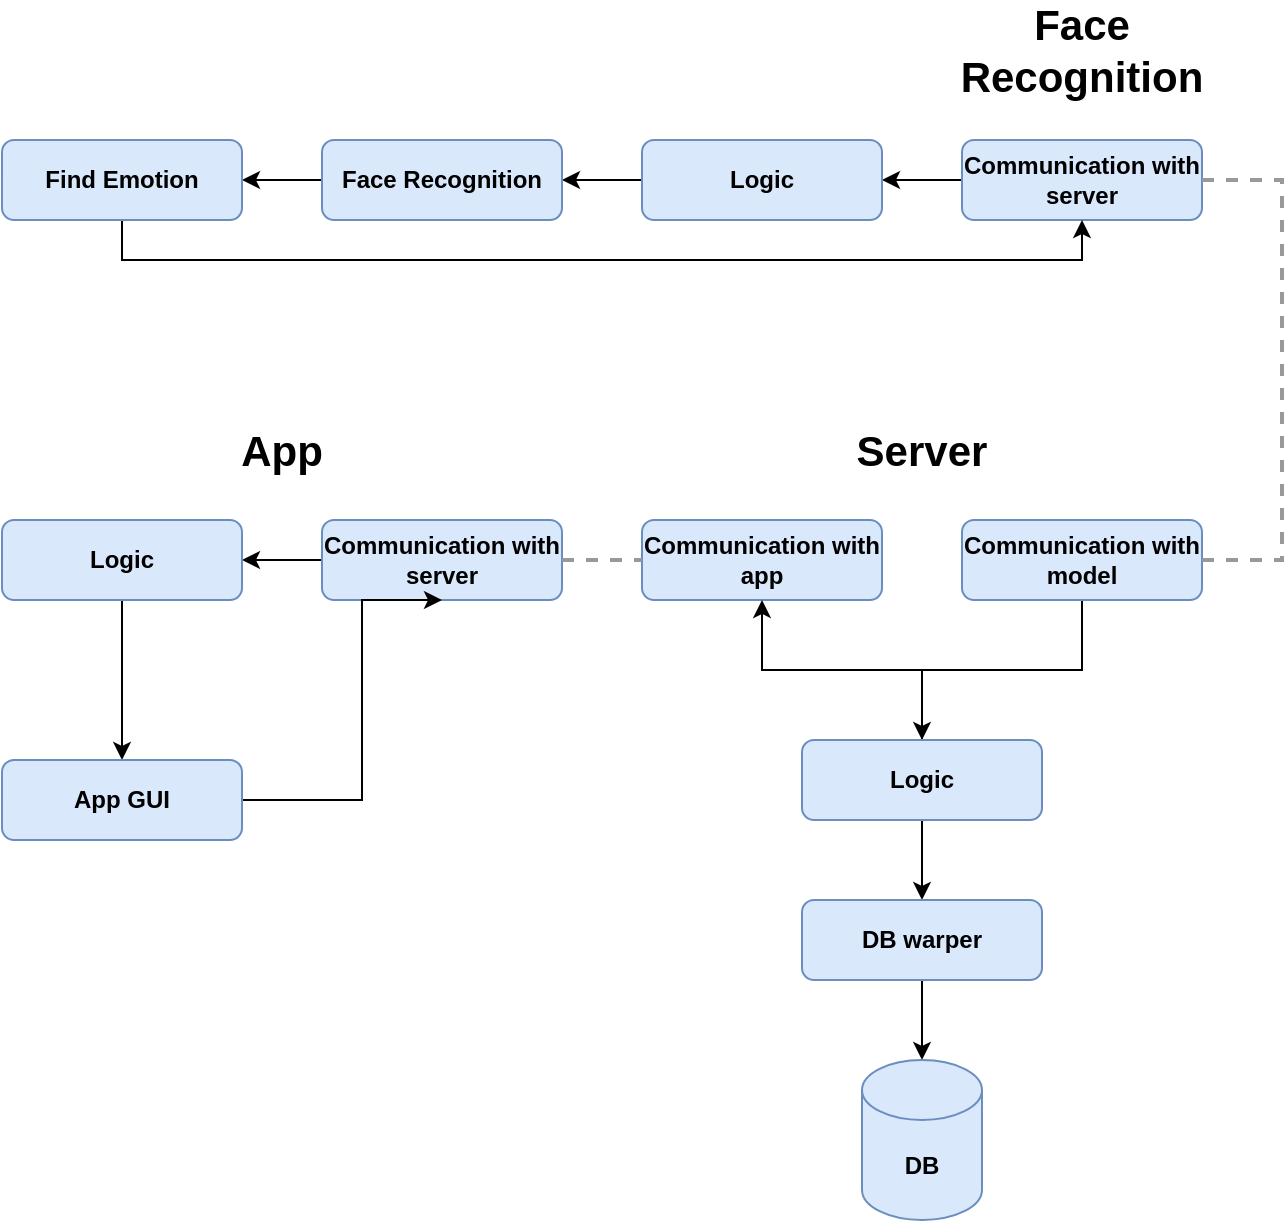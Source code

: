 <mxfile version="18.1.2" type="google" pages="5"><diagram id="C5RBs43oDa-KdzZeNtuy" name="Page-1"><mxGraphModel grid="1" page="1" gridSize="10" guides="1" tooltips="1" connect="1" arrows="1" fold="1" pageScale="1" pageWidth="827" pageHeight="1169" math="0" shadow="0"><root><mxCell id="WIyWlLk6GJQsqaUBKTNV-0"/><mxCell id="WIyWlLk6GJQsqaUBKTNV-1" parent="WIyWlLk6GJQsqaUBKTNV-0"/><mxCell id="WIyWlLk6GJQsqaUBKTNV-3" value="&lt;b&gt;Communication with app&lt;/b&gt;" style="rounded=1;whiteSpace=wrap;html=1;fontSize=12;glass=0;strokeWidth=1;shadow=0;fillColor=#dae8fc;strokeColor=#6c8ebf;" vertex="1" parent="WIyWlLk6GJQsqaUBKTNV-1"><mxGeometry x="400" y="320" width="120" height="40" as="geometry"/></mxCell><mxCell id="Wr6bKDf9W53DCqEdf55w-3" style="edgeStyle=orthogonalEdgeStyle;rounded=0;orthogonalLoop=1;jettySize=auto;html=1;exitX=0.5;exitY=1;exitDx=0;exitDy=0;entryX=0.5;entryY=0;entryDx=0;entryDy=0;" edge="1" parent="WIyWlLk6GJQsqaUBKTNV-1" source="Wr6bKDf9W53DCqEdf55w-0" target="Wr6bKDf9W53DCqEdf55w-1"><mxGeometry relative="1" as="geometry"><mxPoint x="600" y="420" as="targetPoint"/></mxGeometry></mxCell><mxCell id="Wr6bKDf9W53DCqEdf55w-0" value="&lt;b&gt;Communication with model&lt;/b&gt;" style="rounded=1;whiteSpace=wrap;html=1;fontSize=12;glass=0;strokeWidth=1;shadow=0;fillColor=#dae8fc;strokeColor=#6c8ebf;" vertex="1" parent="WIyWlLk6GJQsqaUBKTNV-1"><mxGeometry x="560" y="320" width="120" height="40" as="geometry"/></mxCell><mxCell id="Wr6bKDf9W53DCqEdf55w-4" style="edgeStyle=orthogonalEdgeStyle;rounded=0;orthogonalLoop=1;jettySize=auto;html=1;exitX=0.5;exitY=0;exitDx=0;exitDy=0;entryX=0.5;entryY=1;entryDx=0;entryDy=0;" edge="1" parent="WIyWlLk6GJQsqaUBKTNV-1" source="Wr6bKDf9W53DCqEdf55w-1" target="WIyWlLk6GJQsqaUBKTNV-3"><mxGeometry relative="1" as="geometry"/></mxCell><mxCell id="Wr6bKDf9W53DCqEdf55w-6" style="edgeStyle=orthogonalEdgeStyle;rounded=0;orthogonalLoop=1;jettySize=auto;html=1;exitX=0.5;exitY=1;exitDx=0;exitDy=0;entryX=0.5;entryY=0;entryDx=0;entryDy=0;" edge="1" parent="WIyWlLk6GJQsqaUBKTNV-1" source="Wr6bKDf9W53DCqEdf55w-1" target="Wr6bKDf9W53DCqEdf55w-5"><mxGeometry relative="1" as="geometry"/></mxCell><mxCell id="Wr6bKDf9W53DCqEdf55w-1" value="&lt;b&gt;Logic&lt;/b&gt;" style="rounded=1;whiteSpace=wrap;html=1;fontSize=12;glass=0;strokeWidth=1;shadow=0;fillColor=#dae8fc;strokeColor=#6c8ebf;" vertex="1" parent="WIyWlLk6GJQsqaUBKTNV-1"><mxGeometry x="480" y="430" width="120" height="40" as="geometry"/></mxCell><mxCell id="Wr6bKDf9W53DCqEdf55w-8" style="edgeStyle=orthogonalEdgeStyle;rounded=0;orthogonalLoop=1;jettySize=auto;html=1;exitX=0.5;exitY=1;exitDx=0;exitDy=0;entryX=0.5;entryY=0;entryDx=0;entryDy=0;entryPerimeter=0;" edge="1" parent="WIyWlLk6GJQsqaUBKTNV-1" source="Wr6bKDf9W53DCqEdf55w-5" target="Wr6bKDf9W53DCqEdf55w-7"><mxGeometry relative="1" as="geometry"/></mxCell><mxCell id="Wr6bKDf9W53DCqEdf55w-5" value="&lt;b&gt;DB warper&lt;/b&gt;" style="rounded=1;whiteSpace=wrap;html=1;fontSize=12;glass=0;strokeWidth=1;shadow=0;fillColor=#dae8fc;strokeColor=#6c8ebf;" vertex="1" parent="WIyWlLk6GJQsqaUBKTNV-1"><mxGeometry x="480" y="510" width="120" height="40" as="geometry"/></mxCell><mxCell id="Wr6bKDf9W53DCqEdf55w-7" value="&lt;b&gt;DB&lt;/b&gt;" style="shape=cylinder3;whiteSpace=wrap;html=1;boundedLbl=1;backgroundOutline=1;size=15;fillColor=#dae8fc;strokeColor=#6c8ebf;" vertex="1" parent="WIyWlLk6GJQsqaUBKTNV-1"><mxGeometry x="510" y="590" width="60" height="80" as="geometry"/></mxCell><mxCell id="Wr6bKDf9W53DCqEdf55w-25" style="edgeStyle=orthogonalEdgeStyle;rounded=0;orthogonalLoop=1;jettySize=auto;html=1;exitX=0;exitY=0.5;exitDx=0;exitDy=0;entryX=1;entryY=0.5;entryDx=0;entryDy=0;startArrow=none;startFill=0;strokeColor=#000000;" edge="1" parent="WIyWlLk6GJQsqaUBKTNV-1" source="Wr6bKDf9W53DCqEdf55w-11" target="Wr6bKDf9W53DCqEdf55w-14"><mxGeometry relative="1" as="geometry"/></mxCell><mxCell id="Wr6bKDf9W53DCqEdf55w-11" value="&lt;b&gt;Communication with server&lt;/b&gt;" style="rounded=1;whiteSpace=wrap;html=1;fontSize=12;glass=0;strokeWidth=1;shadow=0;fillColor=#dae8fc;strokeColor=#6c8ebf;" vertex="1" parent="WIyWlLk6GJQsqaUBKTNV-1"><mxGeometry x="240" y="320" width="120" height="40" as="geometry"/></mxCell><mxCell id="Wr6bKDf9W53DCqEdf55w-13" value="" style="endArrow=none;dashed=1;html=1;strokeWidth=2;rounded=0;exitX=1;exitY=0.5;exitDx=0;exitDy=0;entryX=0;entryY=0.5;entryDx=0;entryDy=0;strokeColor=#999999;" edge="1" parent="WIyWlLk6GJQsqaUBKTNV-1" source="Wr6bKDf9W53DCqEdf55w-11" target="WIyWlLk6GJQsqaUBKTNV-3"><mxGeometry width="50" height="50" relative="1" as="geometry"><mxPoint x="340" y="360" as="sourcePoint"/><mxPoint x="470" y="300" as="targetPoint"/></mxGeometry></mxCell><mxCell id="Wr6bKDf9W53DCqEdf55w-18" style="edgeStyle=orthogonalEdgeStyle;rounded=0;orthogonalLoop=1;jettySize=auto;html=1;exitX=0.5;exitY=1;exitDx=0;exitDy=0;entryX=0.5;entryY=0;entryDx=0;entryDy=0;startArrow=none;startFill=0;strokeColor=default;" edge="1" parent="WIyWlLk6GJQsqaUBKTNV-1" source="Wr6bKDf9W53DCqEdf55w-14" target="Wr6bKDf9W53DCqEdf55w-17"><mxGeometry relative="1" as="geometry"/></mxCell><mxCell id="Wr6bKDf9W53DCqEdf55w-14" value="&lt;b&gt;Logic&lt;/b&gt;" style="rounded=1;whiteSpace=wrap;html=1;fontSize=12;glass=0;strokeWidth=1;shadow=0;fillColor=#dae8fc;strokeColor=#6c8ebf;" vertex="1" parent="WIyWlLk6GJQsqaUBKTNV-1"><mxGeometry x="80" y="320" width="120" height="40" as="geometry"/></mxCell><mxCell id="Wr6bKDf9W53DCqEdf55w-20" style="edgeStyle=orthogonalEdgeStyle;rounded=0;orthogonalLoop=1;jettySize=auto;html=1;exitX=1;exitY=0.5;exitDx=0;exitDy=0;entryX=0.5;entryY=1;entryDx=0;entryDy=0;startArrow=none;startFill=0;strokeColor=default;" edge="1" parent="WIyWlLk6GJQsqaUBKTNV-1" source="Wr6bKDf9W53DCqEdf55w-17" target="Wr6bKDf9W53DCqEdf55w-11"><mxGeometry relative="1" as="geometry"><mxPoint x="200" y="460" as="targetPoint"/><Array as="points"><mxPoint x="260" y="460"/></Array></mxGeometry></mxCell><mxCell id="Wr6bKDf9W53DCqEdf55w-17" value="&lt;b&gt;App GUI&lt;/b&gt;" style="rounded=1;whiteSpace=wrap;html=1;fontSize=12;glass=0;strokeWidth=1;shadow=0;fillColor=#dae8fc;strokeColor=#6c8ebf;" vertex="1" parent="WIyWlLk6GJQsqaUBKTNV-1"><mxGeometry x="80" y="440" width="120" height="40" as="geometry"/></mxCell><mxCell id="Wr6bKDf9W53DCqEdf55w-28" style="edgeStyle=orthogonalEdgeStyle;rounded=0;orthogonalLoop=1;jettySize=auto;html=1;exitX=0;exitY=0.5;exitDx=0;exitDy=0;entryX=1;entryY=0.5;entryDx=0;entryDy=0;startArrow=none;startFill=0;strokeColor=#000000;" edge="1" parent="WIyWlLk6GJQsqaUBKTNV-1" source="Wr6bKDf9W53DCqEdf55w-22" target="Wr6bKDf9W53DCqEdf55w-27"><mxGeometry relative="1" as="geometry"><mxPoint x="520" y="150" as="targetPoint"/></mxGeometry></mxCell><mxCell id="Wr6bKDf9W53DCqEdf55w-22" value="&lt;b&gt;Communication with server&lt;/b&gt;" style="rounded=1;whiteSpace=wrap;html=1;fontSize=12;glass=0;strokeWidth=1;shadow=0;fillColor=#dae8fc;strokeColor=#6c8ebf;" vertex="1" parent="WIyWlLk6GJQsqaUBKTNV-1"><mxGeometry x="560" y="130" width="120" height="40" as="geometry"/></mxCell><mxCell id="Wr6bKDf9W53DCqEdf55w-24" value="" style="endArrow=none;dashed=1;html=1;strokeWidth=2;rounded=0;exitX=1;exitY=0.5;exitDx=0;exitDy=0;entryX=1;entryY=0.5;entryDx=0;entryDy=0;strokeColor=#999999;" edge="1" parent="WIyWlLk6GJQsqaUBKTNV-1" source="Wr6bKDf9W53DCqEdf55w-0" target="Wr6bKDf9W53DCqEdf55w-22"><mxGeometry width="50" height="50" relative="1" as="geometry"><mxPoint x="420" y="250" as="sourcePoint"/><mxPoint x="470" y="200" as="targetPoint"/><Array as="points"><mxPoint x="720" y="340"/><mxPoint x="720" y="280"/><mxPoint x="720" y="150"/></Array></mxGeometry></mxCell><mxCell id="Wr6bKDf9W53DCqEdf55w-31" style="edgeStyle=orthogonalEdgeStyle;rounded=0;orthogonalLoop=1;jettySize=auto;html=1;exitX=0;exitY=0.5;exitDx=0;exitDy=0;entryX=1;entryY=0.5;entryDx=0;entryDy=0;startArrow=none;startFill=0;strokeColor=#000000;" edge="1" parent="WIyWlLk6GJQsqaUBKTNV-1" source="Wr6bKDf9W53DCqEdf55w-27" target="Wr6bKDf9W53DCqEdf55w-30"><mxGeometry relative="1" as="geometry"/></mxCell><mxCell id="Wr6bKDf9W53DCqEdf55w-27" value="&lt;b&gt;Logic&lt;/b&gt;" style="rounded=1;whiteSpace=wrap;html=1;fontSize=12;glass=0;strokeWidth=1;shadow=0;fillColor=#dae8fc;strokeColor=#6c8ebf;" vertex="1" parent="WIyWlLk6GJQsqaUBKTNV-1"><mxGeometry x="400" y="130" width="120" height="40" as="geometry"/></mxCell><mxCell id="Wr6bKDf9W53DCqEdf55w-32" style="edgeStyle=orthogonalEdgeStyle;rounded=0;orthogonalLoop=1;jettySize=auto;html=1;exitX=0.5;exitY=1;exitDx=0;exitDy=0;entryX=0.5;entryY=1;entryDx=0;entryDy=0;startArrow=none;startFill=0;strokeColor=#000000;" edge="1" parent="WIyWlLk6GJQsqaUBKTNV-1" source="Wr6bKDf9W53DCqEdf55w-33" target="Wr6bKDf9W53DCqEdf55w-22"><mxGeometry relative="1" as="geometry"><Array as="points"><mxPoint x="140" y="190"/><mxPoint x="620" y="190"/></Array></mxGeometry></mxCell><mxCell id="Wr6bKDf9W53DCqEdf55w-34" style="edgeStyle=orthogonalEdgeStyle;rounded=0;orthogonalLoop=1;jettySize=auto;html=1;exitX=0;exitY=0.5;exitDx=0;exitDy=0;entryX=1;entryY=0.5;entryDx=0;entryDy=0;startArrow=none;startFill=0;strokeColor=#000000;" edge="1" parent="WIyWlLk6GJQsqaUBKTNV-1" source="Wr6bKDf9W53DCqEdf55w-30" target="Wr6bKDf9W53DCqEdf55w-33"><mxGeometry relative="1" as="geometry"/></mxCell><mxCell id="Wr6bKDf9W53DCqEdf55w-30" value="&lt;b&gt;Face Recognition&lt;br&gt;&lt;/b&gt;" style="rounded=1;whiteSpace=wrap;html=1;fontSize=12;glass=0;strokeWidth=1;shadow=0;fillColor=#dae8fc;strokeColor=#6c8ebf;" vertex="1" parent="WIyWlLk6GJQsqaUBKTNV-1"><mxGeometry x="240" y="130" width="120" height="40" as="geometry"/></mxCell><mxCell id="Wr6bKDf9W53DCqEdf55w-33" value="&lt;b&gt;Find Emotion&lt;br&gt;&lt;/b&gt;" style="rounded=1;whiteSpace=wrap;html=1;fontSize=12;glass=0;strokeWidth=1;shadow=0;fillColor=#dae8fc;strokeColor=#6c8ebf;" vertex="1" parent="WIyWlLk6GJQsqaUBKTNV-1"><mxGeometry x="80" y="130" width="120" height="40" as="geometry"/></mxCell><mxCell id="Wr6bKDf9W53DCqEdf55w-35" value="&lt;font style=&quot;font-size: 21px;&quot;&gt;&lt;b&gt;Face Recognition&lt;/b&gt;&lt;/font&gt;" style="text;html=1;strokeColor=none;fillColor=none;align=center;verticalAlign=middle;whiteSpace=wrap;rounded=0;" vertex="1" parent="WIyWlLk6GJQsqaUBKTNV-1"><mxGeometry x="540" y="70" width="160" height="30" as="geometry"/></mxCell><mxCell id="Wr6bKDf9W53DCqEdf55w-36" value="&lt;font style=&quot;font-size: 21px;&quot;&gt;&lt;b&gt;Server&lt;/b&gt;&lt;/font&gt;" style="text;html=1;strokeColor=none;fillColor=none;align=center;verticalAlign=middle;whiteSpace=wrap;rounded=0;" vertex="1" parent="WIyWlLk6GJQsqaUBKTNV-1"><mxGeometry x="460" y="270" width="160" height="30" as="geometry"/></mxCell><mxCell id="Wr6bKDf9W53DCqEdf55w-37" value="&lt;font style=&quot;font-size: 21px;&quot;&gt;&lt;b&gt;App&lt;/b&gt;&lt;/font&gt;" style="text;html=1;strokeColor=none;fillColor=none;align=center;verticalAlign=middle;whiteSpace=wrap;rounded=0;" vertex="1" parent="WIyWlLk6GJQsqaUBKTNV-1"><mxGeometry x="140" y="270" width="160" height="30" as="geometry"/></mxCell></root></mxGraphModel></diagram><diagram id="I1EWF29dubDlj-SZJQ-K" name="Page-2"><mxGraphModel grid="1" page="1" gridSize="10" guides="1" tooltips="1" connect="1" arrows="1" fold="1" pageScale="1" pageWidth="827" pageHeight="1169" math="0" shadow="0"><root><mxCell id="0"/><mxCell id="1" parent="0"/><mxCell id="uzSYcn4SxQBVdjWwwnjK-8" style="edgeStyle=orthogonalEdgeStyle;rounded=0;orthogonalLoop=1;jettySize=auto;html=1;exitX=1;exitY=0.5;exitDx=0;exitDy=0;entryX=0;entryY=0.5;entryDx=0;entryDy=0;fontSize=21;startArrow=none;startFill=0;strokeColor=#000000;" edge="1" parent="1" source="YUsNTUiXyWgOr1J0MCVI-1" target="uzSYcn4SxQBVdjWwwnjK-1"><mxGeometry relative="1" as="geometry"/></mxCell><mxCell id="uzSYcn4SxQBVdjWwwnjK-9" style="edgeStyle=orthogonalEdgeStyle;rounded=0;orthogonalLoop=1;jettySize=auto;html=1;exitX=0.5;exitY=0;exitDx=0;exitDy=0;entryX=0.5;entryY=1;entryDx=0;entryDy=0;fontSize=21;startArrow=none;startFill=0;strokeColor=#000000;" edge="1" parent="1" source="YUsNTUiXyWgOr1J0MCVI-1" target="uzSYcn4SxQBVdjWwwnjK-2"><mxGeometry relative="1" as="geometry"/></mxCell><mxCell id="YUsNTUiXyWgOr1J0MCVI-1" value="&lt;b&gt;Client - Socket&lt;/b&gt;" style="rounded=1;whiteSpace=wrap;html=1;fontSize=12;glass=0;strokeWidth=1;shadow=0;fillColor=#dae8fc;strokeColor=#6c8ebf;" vertex="1" parent="1"><mxGeometry x="240" y="400" width="120" height="40" as="geometry"/></mxCell><mxCell id="uzSYcn4SxQBVdjWwwnjK-6" style="edgeStyle=orthogonalEdgeStyle;rounded=0;orthogonalLoop=1;jettySize=auto;html=1;exitX=0.5;exitY=0;exitDx=0;exitDy=0;entryX=0.5;entryY=1;entryDx=0;entryDy=0;fontSize=21;startArrow=none;startFill=0;strokeColor=#000000;" edge="1" parent="1" source="uzSYcn4SxQBVdjWwwnjK-1" target="uzSYcn4SxQBVdjWwwnjK-4"><mxGeometry relative="1" as="geometry"/></mxCell><mxCell id="uzSYcn4SxQBVdjWwwnjK-7" style="edgeStyle=orthogonalEdgeStyle;rounded=0;orthogonalLoop=1;jettySize=auto;html=1;exitX=0;exitY=0.5;exitDx=0;exitDy=0;entryX=1;entryY=0.5;entryDx=0;entryDy=0;fontSize=21;startArrow=none;startFill=0;strokeColor=#000000;" edge="1" parent="1" source="uzSYcn4SxQBVdjWwwnjK-1" target="YUsNTUiXyWgOr1J0MCVI-1"><mxGeometry relative="1" as="geometry"/></mxCell><mxCell id="uzSYcn4SxQBVdjWwwnjK-1" value="&lt;b&gt;Server - Socket&lt;/b&gt;" style="rounded=1;whiteSpace=wrap;html=1;fontSize=12;glass=0;strokeWidth=1;shadow=0;fillColor=#dae8fc;strokeColor=#6c8ebf;" vertex="1" parent="1"><mxGeometry x="440" y="400" width="120" height="40" as="geometry"/></mxCell><mxCell id="uzSYcn4SxQBVdjWwwnjK-10" style="edgeStyle=orthogonalEdgeStyle;rounded=0;orthogonalLoop=1;jettySize=auto;html=1;exitX=0.5;exitY=1;exitDx=0;exitDy=0;entryX=0.5;entryY=0;entryDx=0;entryDy=0;fontSize=21;startArrow=none;startFill=0;strokeColor=#000000;" edge="1" parent="1" source="uzSYcn4SxQBVdjWwwnjK-2" target="YUsNTUiXyWgOr1J0MCVI-1"><mxGeometry relative="1" as="geometry"/></mxCell><mxCell id="uzSYcn4SxQBVdjWwwnjK-2" value="&lt;b&gt;Client&amp;nbsp;- Logic&lt;/b&gt;" style="rounded=1;whiteSpace=wrap;html=1;fontSize=12;glass=0;strokeWidth=1;shadow=0;fillColor=#dae8fc;strokeColor=#6c8ebf;" vertex="1" parent="1"><mxGeometry x="240" y="320" width="120" height="40" as="geometry"/></mxCell><mxCell id="uzSYcn4SxQBVdjWwwnjK-5" style="edgeStyle=orthogonalEdgeStyle;rounded=0;orthogonalLoop=1;jettySize=auto;html=1;exitX=0.5;exitY=1;exitDx=0;exitDy=0;entryX=0.5;entryY=0;entryDx=0;entryDy=0;fontSize=21;startArrow=none;startFill=0;strokeColor=#000000;" edge="1" parent="1" source="uzSYcn4SxQBVdjWwwnjK-4" target="uzSYcn4SxQBVdjWwwnjK-1"><mxGeometry relative="1" as="geometry"/></mxCell><mxCell id="uzSYcn4SxQBVdjWwwnjK-13" style="edgeStyle=orthogonalEdgeStyle;rounded=0;orthogonalLoop=1;jettySize=auto;html=1;exitX=0.5;exitY=0;exitDx=0;exitDy=0;entryX=0.5;entryY=1;entryDx=0;entryDy=0;fontSize=21;startArrow=none;startFill=0;strokeColor=#000000;" edge="1" parent="1" source="uzSYcn4SxQBVdjWwwnjK-4" target="uzSYcn4SxQBVdjWwwnjK-11"><mxGeometry relative="1" as="geometry"/></mxCell><mxCell id="uzSYcn4SxQBVdjWwwnjK-15" style="edgeStyle=orthogonalEdgeStyle;rounded=0;orthogonalLoop=1;jettySize=auto;html=1;exitX=1;exitY=0.5;exitDx=0;exitDy=0;entryX=0;entryY=0.5;entryDx=0;entryDy=0;fontSize=21;startArrow=none;startFill=0;strokeColor=#000000;" edge="1" parent="1" source="uzSYcn4SxQBVdjWwwnjK-4" target="uzSYcn4SxQBVdjWwwnjK-12"><mxGeometry relative="1" as="geometry"/></mxCell><mxCell id="uzSYcn4SxQBVdjWwwnjK-4" value="&lt;b&gt;Server - Logic&lt;/b&gt;" style="rounded=1;whiteSpace=wrap;html=1;fontSize=12;glass=0;strokeWidth=1;shadow=0;fillColor=#dae8fc;strokeColor=#6c8ebf;" vertex="1" parent="1"><mxGeometry x="440" y="320" width="120" height="40" as="geometry"/></mxCell><mxCell id="uzSYcn4SxQBVdjWwwnjK-14" style="edgeStyle=orthogonalEdgeStyle;rounded=0;orthogonalLoop=1;jettySize=auto;html=1;exitX=0.5;exitY=1;exitDx=0;exitDy=0;entryX=0.5;entryY=0;entryDx=0;entryDy=0;fontSize=21;startArrow=none;startFill=0;strokeColor=#000000;" edge="1" parent="1" source="uzSYcn4SxQBVdjWwwnjK-11" target="uzSYcn4SxQBVdjWwwnjK-4"><mxGeometry relative="1" as="geometry"/></mxCell><mxCell id="uzSYcn4SxQBVdjWwwnjK-11" value="&lt;b&gt;model&lt;/b&gt;" style="rounded=1;whiteSpace=wrap;html=1;fontSize=12;glass=0;strokeWidth=1;shadow=0;fillColor=#dae8fc;strokeColor=#6c8ebf;" vertex="1" parent="1"><mxGeometry x="440" y="240" width="120" height="40" as="geometry"/></mxCell><mxCell id="uzSYcn4SxQBVdjWwwnjK-16" style="edgeStyle=orthogonalEdgeStyle;rounded=0;orthogonalLoop=1;jettySize=auto;html=1;exitX=0;exitY=0.5;exitDx=0;exitDy=0;entryX=1;entryY=0.5;entryDx=0;entryDy=0;fontSize=21;startArrow=none;startFill=0;strokeColor=#000000;" edge="1" parent="1" source="uzSYcn4SxQBVdjWwwnjK-12" target="uzSYcn4SxQBVdjWwwnjK-4"><mxGeometry relative="1" as="geometry"/></mxCell><mxCell id="uzSYcn4SxQBVdjWwwnjK-12" value="&lt;b&gt;DB&lt;/b&gt;" style="rounded=1;whiteSpace=wrap;html=1;fontSize=12;glass=0;strokeWidth=1;shadow=0;fillColor=#dae8fc;strokeColor=#6c8ebf;" vertex="1" parent="1"><mxGeometry x="600" y="320" width="120" height="40" as="geometry"/></mxCell></root></mxGraphModel></diagram><diagram id="ixXvj2C_cxySa7aqDFVP" name="Page-3"><mxGraphModel grid="1" page="1" gridSize="10" guides="1" tooltips="1" connect="1" arrows="1" fold="1" pageScale="1" pageWidth="827" pageHeight="1169" math="0" shadow="0"><root><mxCell id="0"/><mxCell id="1" parent="0"/><mxCell id="aJjZXS_A8sOstEYPB9Vw-1" value="User" style="shape=umlActor;verticalLabelPosition=bottom;verticalAlign=top;html=1;outlineConnect=0;fontSize=21;" vertex="1" parent="1"><mxGeometry x="150" y="310" width="30" height="60" as="geometry"/></mxCell><mxCell id="EshLF7dh-3PqhARAcI97-1" style="edgeStyle=orthogonalEdgeStyle;rounded=0;orthogonalLoop=1;jettySize=auto;html=1;exitX=0;exitY=0.5;exitDx=0;exitDy=0;fontSize=21;startArrow=none;startFill=0;strokeColor=#000000;" edge="1" parent="1" source="DlC7qRH-89qAaVED9EB4-1"><mxGeometry relative="1" as="geometry"><mxPoint x="180" y="330" as="targetPoint"/><Array as="points"><mxPoint x="210" y="260"/><mxPoint x="210" y="330"/><mxPoint x="180" y="330"/></Array></mxGeometry></mxCell><mxCell id="EshLF7dh-3PqhARAcI97-9" style="edgeStyle=orthogonalEdgeStyle;rounded=0;orthogonalLoop=1;jettySize=auto;html=1;exitX=1;exitY=0.5;exitDx=0;exitDy=0;fontSize=21;startArrow=none;startFill=0;strokeColor=#000000;" edge="1" parent="1" source="DlC7qRH-89qAaVED9EB4-1" target="EshLF7dh-3PqhARAcI97-7"><mxGeometry relative="1" as="geometry"/></mxCell><mxCell id="DlC7qRH-89qAaVED9EB4-1" value="&lt;b&gt;Upload Image&lt;/b&gt;" style="rounded=1;whiteSpace=wrap;html=1;fontSize=12;glass=0;strokeWidth=1;shadow=0;fillColor=#fff2cc;strokeColor=#d6b656;" vertex="1" parent="1"><mxGeometry x="240" y="240" width="120" height="40" as="geometry"/></mxCell><mxCell id="EshLF7dh-3PqhARAcI97-2" style="edgeStyle=orthogonalEdgeStyle;rounded=0;orthogonalLoop=1;jettySize=auto;html=1;exitX=0;exitY=0.5;exitDx=0;exitDy=0;fontSize=21;startArrow=none;startFill=0;strokeColor=#000000;" edge="1" parent="1" source="DlC7qRH-89qAaVED9EB4-2" target="aJjZXS_A8sOstEYPB9Vw-1"><mxGeometry relative="1" as="geometry"><mxPoint x="200" y="340" as="targetPoint"/><Array as="points"><mxPoint x="240" y="330"/></Array></mxGeometry></mxCell><mxCell id="EshLF7dh-3PqhARAcI97-5" style="edgeStyle=orthogonalEdgeStyle;rounded=0;orthogonalLoop=1;jettySize=auto;html=1;exitX=1;exitY=0.5;exitDx=0;exitDy=0;entryX=0.5;entryY=0;entryDx=0;entryDy=0;fontSize=21;startArrow=none;startFill=0;strokeColor=#000000;" edge="1" parent="1" source="DlC7qRH-89qAaVED9EB4-2" target="EshLF7dh-3PqhARAcI97-4"><mxGeometry relative="1" as="geometry"/></mxCell><mxCell id="DlC7qRH-89qAaVED9EB4-2" value="&lt;b&gt;Login&lt;/b&gt;" style="rounded=1;whiteSpace=wrap;html=1;fontSize=12;glass=0;strokeWidth=1;shadow=0;fillColor=#fff2cc;strokeColor=#d6b656;" vertex="1" parent="1"><mxGeometry x="240" y="320" width="120" height="40" as="geometry"/></mxCell><mxCell id="EshLF7dh-3PqhARAcI97-3" style="edgeStyle=orthogonalEdgeStyle;rounded=0;orthogonalLoop=1;jettySize=auto;html=1;exitX=0;exitY=0.5;exitDx=0;exitDy=0;fontSize=21;startArrow=none;startFill=0;strokeColor=#000000;entryX=1;entryY=0.333;entryDx=0;entryDy=0;entryPerimeter=0;" edge="1" parent="1" source="DlC7qRH-89qAaVED9EB4-3" target="aJjZXS_A8sOstEYPB9Vw-1"><mxGeometry relative="1" as="geometry"><mxPoint x="200" y="340" as="targetPoint"/><Array as="points"><mxPoint x="210" y="420"/><mxPoint x="210" y="330"/></Array></mxGeometry></mxCell><mxCell id="EshLF7dh-3PqhARAcI97-6" style="edgeStyle=orthogonalEdgeStyle;rounded=0;orthogonalLoop=1;jettySize=auto;html=1;exitX=1;exitY=0.5;exitDx=0;exitDy=0;entryX=0.5;entryY=1;entryDx=0;entryDy=0;fontSize=21;startArrow=none;startFill=0;strokeColor=#000000;" edge="1" parent="1" source="DlC7qRH-89qAaVED9EB4-3" target="EshLF7dh-3PqhARAcI97-4"><mxGeometry relative="1" as="geometry"/></mxCell><mxCell id="DlC7qRH-89qAaVED9EB4-3" value="&lt;b&gt;Signup&lt;/b&gt;" style="rounded=1;whiteSpace=wrap;html=1;fontSize=12;glass=0;strokeWidth=1;shadow=0;fillColor=#fff2cc;strokeColor=#d6b656;" vertex="1" parent="1"><mxGeometry x="240" y="400" width="120" height="40" as="geometry"/></mxCell><mxCell id="EshLF7dh-3PqhARAcI97-13" style="edgeStyle=orthogonalEdgeStyle;rounded=0;orthogonalLoop=1;jettySize=auto;html=1;exitX=1;exitY=0.5;exitDx=0;exitDy=0;entryX=0.5;entryY=1;entryDx=0;entryDy=0;fontSize=21;startArrow=none;startFill=0;strokeColor=#000000;" edge="1" parent="1" source="EshLF7dh-3PqhARAcI97-4" target="EshLF7dh-3PqhARAcI97-12"><mxGeometry relative="1" as="geometry"/></mxCell><mxCell id="EshLF7dh-3PqhARAcI97-14" style="edgeStyle=orthogonalEdgeStyle;rounded=0;orthogonalLoop=1;jettySize=auto;html=1;exitX=1;exitY=0.5;exitDx=0;exitDy=0;entryX=0.5;entryY=0;entryDx=0;entryDy=0;fontSize=21;startArrow=none;startFill=0;strokeColor=#000000;" edge="1" parent="1" source="EshLF7dh-3PqhARAcI97-4" target="EshLF7dh-3PqhARAcI97-11"><mxGeometry relative="1" as="geometry"/></mxCell><mxCell id="EshLF7dh-3PqhARAcI97-4" value="&lt;b&gt;DB Auth &amp;amp; Update&lt;/b&gt;" style="rounded=1;whiteSpace=wrap;html=1;fontSize=12;glass=0;strokeWidth=1;shadow=0;fillColor=#dae8fc;strokeColor=#6c8ebf;" vertex="1" parent="1"><mxGeometry x="440" y="360" width="120" height="40" as="geometry"/></mxCell><mxCell id="EshLF7dh-3PqhARAcI97-10" style="edgeStyle=orthogonalEdgeStyle;rounded=0;orthogonalLoop=1;jettySize=auto;html=1;exitX=1;exitY=0.5;exitDx=0;exitDy=0;entryX=0;entryY=0.5;entryDx=0;entryDy=0;fontSize=21;startArrow=none;startFill=0;strokeColor=#000000;" edge="1" parent="1" source="EshLF7dh-3PqhARAcI97-7" target="EshLF7dh-3PqhARAcI97-8"><mxGeometry relative="1" as="geometry"/></mxCell><mxCell id="EshLF7dh-3PqhARAcI97-7" value="&lt;b&gt;Emotion Detection&lt;/b&gt;" style="rounded=1;whiteSpace=wrap;html=1;fontSize=12;glass=0;strokeWidth=1;shadow=0;fillColor=#dae8fc;strokeColor=#6c8ebf;" vertex="1" parent="1"><mxGeometry x="440" y="240" width="120" height="40" as="geometry"/></mxCell><mxCell id="EshLF7dh-3PqhARAcI97-8" value="&lt;b&gt;Match Song&lt;/b&gt;" style="rounded=1;whiteSpace=wrap;html=1;fontSize=12;glass=0;strokeWidth=1;shadow=0;fillColor=#dae8fc;strokeColor=#6c8ebf;" vertex="1" parent="1"><mxGeometry x="640" y="240" width="120" height="40" as="geometry"/></mxCell><mxCell id="EshLF7dh-3PqhARAcI97-11" value="&lt;b&gt;Handle Used Email&lt;/b&gt;" style="rounded=1;whiteSpace=wrap;html=1;fontSize=12;glass=0;strokeWidth=1;shadow=0;fillColor=#f8cecc;strokeColor=#b85450;" vertex="1" parent="1"><mxGeometry x="600" y="400" width="120" height="40" as="geometry"/></mxCell><mxCell id="EshLF7dh-3PqhARAcI97-12" value="&lt;b&gt;Handle Invalid Pass&lt;/b&gt;" style="rounded=1;whiteSpace=wrap;html=1;fontSize=12;glass=0;strokeWidth=1;shadow=0;fillColor=#f8cecc;strokeColor=#b85450;" vertex="1" parent="1"><mxGeometry x="600" y="320" width="120" height="40" as="geometry"/></mxCell><mxCell id="EshLF7dh-3PqhARAcI97-15" value="Use Case" style="text;html=1;strokeColor=none;fillColor=none;align=center;verticalAlign=middle;whiteSpace=wrap;rounded=0;fontSize=21;" vertex="1" parent="1"><mxGeometry x="160" y="160" width="120" height="30" as="geometry"/></mxCell></root></mxGraphModel></diagram><diagram id="K8r_tCBWOkUgw43TODXJ" name="Page-4"><mxGraphModel grid="1" page="1" gridSize="10" guides="1" tooltips="1" connect="1" arrows="1" fold="1" pageScale="1" pageWidth="827" pageHeight="1169" math="0" shadow="0"><root><mxCell id="0"/><mxCell id="1" parent="0"/><mxCell id="YWHc0p5mckrU817y-GAE-1" value="Server" style="swimlane;fontStyle=0;childLayout=stackLayout;horizontal=1;startSize=30;horizontalStack=0;resizeParent=1;resizeParentMax=0;resizeLast=0;collapsible=1;marginBottom=0;fontSize=21;fillColor=#21C0A5;strokeColor=#006658;fontColor=#5C5C5C;" vertex="1" parent="1"><mxGeometry x="170" y="290" width="260" height="420" as="geometry"/></mxCell><mxCell id="YWHc0p5mckrU817y-GAE-2" value="__should_listen : bool" style="text;strokeColor=none;fillColor=none;align=left;verticalAlign=middle;spacingLeft=4;spacingRight=4;overflow=hidden;points=[[0,0.5],[1,0.5]];portConstraint=eastwest;rotatable=0;fontSize=21;fontColor=#5C5C5C;" vertex="1" parent="YWHc0p5mckrU817y-GAE-1"><mxGeometry y="30" width="260" height="30" as="geometry"/></mxCell><mxCell id="YWHc0p5mckrU817y-GAE-3" value="__receiver : Thread" style="text;strokeColor=none;fillColor=none;align=left;verticalAlign=middle;spacingLeft=4;spacingRight=4;overflow=hidden;points=[[0,0.5],[1,0.5]];portConstraint=eastwest;rotatable=0;fontSize=21;fontColor=#5C5C5C;" vertex="1" parent="YWHc0p5mckrU817y-GAE-1"><mxGeometry y="60" width="260" height="30" as="geometry"/></mxCell><mxCell id="YWHc0p5mckrU817y-GAE-4" value="__threads : List" style="text;strokeColor=none;fillColor=none;align=left;verticalAlign=middle;spacingLeft=4;spacingRight=4;overflow=hidden;points=[[0,0.5],[1,0.5]];portConstraint=eastwest;rotatable=0;fontSize=21;fontColor=#5C5C5C;" vertex="1" parent="YWHc0p5mckrU817y-GAE-1"><mxGeometry y="90" width="260" height="30" as="geometry"/></mxCell><mxCell id="YWHc0p5mckrU817y-GAE-13" value="__unhandled_clients : List" style="text;strokeColor=none;fillColor=none;align=left;verticalAlign=middle;spacingLeft=4;spacingRight=4;overflow=hidden;points=[[0,0.5],[1,0.5]];portConstraint=eastwest;rotatable=0;fontSize=21;fontColor=#5C5C5C;" vertex="1" parent="YWHc0p5mckrU817y-GAE-1"><mxGeometry y="120" width="260" height="30" as="geometry"/></mxCell><mxCell id="YWHc0p5mckrU817y-GAE-15" value="__server : Socket" style="text;strokeColor=none;fillColor=none;align=left;verticalAlign=middle;spacingLeft=4;spacingRight=4;overflow=hidden;points=[[0,0.5],[1,0.5]];portConstraint=eastwest;rotatable=0;fontSize=21;fontColor=#5C5C5C;" vertex="1" parent="YWHc0p5mckrU817y-GAE-1"><mxGeometry y="150" width="260" height="30" as="geometry"/></mxCell><mxCell id="YWHc0p5mckrU817y-GAE-16" value="__model : keras model" style="text;strokeColor=none;fillColor=none;align=left;verticalAlign=middle;spacingLeft=4;spacingRight=4;overflow=hidden;points=[[0,0.5],[1,0.5]];portConstraint=eastwest;rotatable=0;fontSize=21;fontColor=#5C5C5C;" vertex="1" parent="YWHc0p5mckrU817y-GAE-1"><mxGeometry y="180" width="260" height="30" as="geometry"/></mxCell><mxCell id="YWHc0p5mckrU817y-GAE-17" value="__db_manager : tuple" style="text;strokeColor=none;fillColor=none;align=left;verticalAlign=middle;spacingLeft=4;spacingRight=4;overflow=hidden;points=[[0,0.5],[1,0.5]];portConstraint=eastwest;rotatable=0;fontSize=21;fontColor=#5C5C5C;" vertex="1" parent="YWHc0p5mckrU817y-GAE-1"><mxGeometry y="210" width="260" height="30" as="geometry"/></mxCell><mxCell id="YWHc0p5mckrU817y-GAE-19" value="__model_lock : lock" style="text;strokeColor=none;fillColor=none;align=left;verticalAlign=middle;spacingLeft=4;spacingRight=4;overflow=hidden;points=[[0,0.5],[1,0.5]];portConstraint=eastwest;rotatable=0;fontSize=21;fontColor=#5C5C5C;" vertex="1" parent="YWHc0p5mckrU817y-GAE-1"><mxGeometry y="240" width="260" height="30" as="geometry"/></mxCell><mxCell id="YWHc0p5mckrU817y-GAE-22" value="__init__(self)" style="text;strokeColor=none;fillColor=none;align=left;verticalAlign=middle;spacingLeft=4;spacingRight=4;overflow=hidden;points=[[0,0.5],[1,0.5]];portConstraint=eastwest;rotatable=0;fontSize=21;fontColor=#5C5C5C;" vertex="1" parent="YWHc0p5mckrU817y-GAE-1"><mxGeometry y="270" width="260" height="30" as="geometry"/></mxCell><mxCell id="YWHc0p5mckrU817y-GAE-23" value="__del__(self)" style="text;strokeColor=none;fillColor=none;align=left;verticalAlign=middle;spacingLeft=4;spacingRight=4;overflow=hidden;points=[[0,0.5],[1,0.5]];portConstraint=eastwest;rotatable=0;fontSize=21;fontColor=#5C5C5C;" vertex="1" parent="YWHc0p5mckrU817y-GAE-1"><mxGeometry y="300" width="260" height="30" as="geometry"/></mxCell><mxCell id="YWHc0p5mckrU817y-GAE-24" value="__run__(self)" style="text;strokeColor=none;fillColor=none;align=left;verticalAlign=middle;spacingLeft=4;spacingRight=4;overflow=hidden;points=[[0,0.5],[1,0.5]];portConstraint=eastwest;rotatable=0;fontSize=21;fontColor=#5C5C5C;" vertex="1" parent="YWHc0p5mckrU817y-GAE-1"><mxGeometry y="330" width="260" height="30" as="geometry"/></mxCell><mxCell id="YWHc0p5mckrU817y-GAE-25" value="__receive_clients(self)" style="text;strokeColor=none;fillColor=none;align=left;verticalAlign=middle;spacingLeft=4;spacingRight=4;overflow=hidden;points=[[0,0.5],[1,0.5]];portConstraint=eastwest;rotatable=0;fontSize=21;fontColor=#5C5C5C;" vertex="1" parent="YWHc0p5mckrU817y-GAE-1"><mxGeometry y="360" width="260" height="30" as="geometry"/></mxCell><mxCell id="YWHc0p5mckrU817y-GAE-27" value="" style="endArrow=none;html=1;rounded=1;sketch=0;fontColor=#5C5C5C;strokeColor=#006658;fillColor=#21C0A5;curved=0;" edge="1" parent="YWHc0p5mckrU817y-GAE-1"><mxGeometry width="50" height="50" relative="1" as="geometry"><mxPoint y="271" as="sourcePoint"/><mxPoint x="259" y="270" as="targetPoint"/></mxGeometry></mxCell><mxCell id="YWHc0p5mckrU817y-GAE-28" value="__create_thread(self)" style="text;strokeColor=none;fillColor=none;align=left;verticalAlign=middle;spacingLeft=4;spacingRight=4;overflow=hidden;points=[[0,0.5],[1,0.5]];portConstraint=eastwest;rotatable=0;fontSize=21;fontColor=#5C5C5C;" vertex="1" parent="YWHc0p5mckrU817y-GAE-1"><mxGeometry y="390" width="260" height="30" as="geometry"/></mxCell><mxCell id="YWHc0p5mckrU817y-GAE-29" value="DB Manager" style="swimlane;fontStyle=0;childLayout=stackLayout;horizontal=1;startSize=30;horizontalStack=0;resizeParent=1;resizeParentMax=0;resizeLast=0;collapsible=1;marginBottom=0;fontSize=21;fillColor=#21C0A5;strokeColor=#006658;fontColor=#5C5C5C;" vertex="1" parent="1"><mxGeometry x="567" y="410" width="260" height="180" as="geometry"/></mxCell><mxCell id="YWHc0p5mckrU817y-GAE-30" value="__conn : sqlite3 connection" style="text;strokeColor=none;fillColor=none;align=left;verticalAlign=middle;spacingLeft=4;spacingRight=4;overflow=hidden;points=[[0,0.5],[1,0.5]];portConstraint=eastwest;rotatable=0;fontSize=21;fontColor=#5C5C5C;" vertex="1" parent="YWHc0p5mckrU817y-GAE-29"><mxGeometry y="30" width="260" height="30" as="geometry"/></mxCell><mxCell id="YWHc0p5mckrU817y-GAE-31" value="__cursor : sqlite3 cursor " style="text;strokeColor=none;fillColor=none;align=left;verticalAlign=middle;spacingLeft=4;spacingRight=4;overflow=hidden;points=[[0,0.5],[1,0.5]];portConstraint=eastwest;rotatable=0;fontSize=21;fontColor=#5C5C5C;" vertex="1" parent="YWHc0p5mckrU817y-GAE-29"><mxGeometry y="60" width="260" height="30" as="geometry"/></mxCell><mxCell id="YWHc0p5mckrU817y-GAE-42" value="" style="endArrow=none;html=1;rounded=1;sketch=0;fontColor=#5C5C5C;strokeColor=#006658;fillColor=#21C0A5;curved=0;" edge="1" parent="YWHc0p5mckrU817y-GAE-29"><mxGeometry width="50" height="50" relative="1" as="geometry"><mxPoint x="1" y="91" as="sourcePoint"/><mxPoint x="260" y="90" as="targetPoint"/></mxGeometry></mxCell><mxCell id="YWHc0p5mckrU817y-GAE-38" value="__setup_db(self)" style="text;strokeColor=none;fillColor=none;align=left;verticalAlign=middle;spacingLeft=4;spacingRight=4;overflow=hidden;points=[[0,0.5],[1,0.5]];portConstraint=eastwest;rotatable=0;fontSize=21;fontColor=#5C5C5C;" vertex="1" parent="YWHc0p5mckrU817y-GAE-29"><mxGeometry y="90" width="260" height="30" as="geometry"/></mxCell><mxCell id="YWHc0p5mckrU817y-GAE-39" value="__login(self)" style="text;strokeColor=none;fillColor=none;align=left;verticalAlign=middle;spacingLeft=4;spacingRight=4;overflow=hidden;points=[[0,0.5],[1,0.5]];portConstraint=eastwest;rotatable=0;fontSize=21;fontColor=#5C5C5C;" vertex="1" parent="YWHc0p5mckrU817y-GAE-29"><mxGeometry y="120" width="260" height="30" as="geometry"/></mxCell><mxCell id="YWHc0p5mckrU817y-GAE-40" value="__signup(self)" style="text;strokeColor=none;fillColor=none;align=left;verticalAlign=middle;spacingLeft=4;spacingRight=4;overflow=hidden;points=[[0,0.5],[1,0.5]];portConstraint=eastwest;rotatable=0;fontSize=21;fontColor=#5C5C5C;" vertex="1" parent="YWHc0p5mckrU817y-GAE-29"><mxGeometry y="150" width="260" height="30" as="geometry"/></mxCell><mxCell id="YWHc0p5mckrU817y-GAE-45" style="edgeStyle=orthogonalEdgeStyle;curved=0;rounded=1;sketch=0;orthogonalLoop=1;jettySize=auto;html=1;exitX=0;exitY=0.5;exitDx=0;exitDy=0;entryX=1;entryY=0.5;entryDx=0;entryDy=0;fontColor=#5C5C5C;strokeColor=#006658;fillColor=#21C0A5;" edge="1" parent="1" source="YWHc0p5mckrU817y-GAE-38" target="YWHc0p5mckrU817y-GAE-17"><mxGeometry relative="1" as="geometry"/></mxCell><mxCell id="YWHc0p5mckrU817y-GAE-46" value="Client Handler" style="swimlane;fontStyle=0;childLayout=stackLayout;horizontal=1;startSize=30;horizontalStack=0;resizeParent=1;resizeParentMax=0;resizeLast=0;collapsible=1;marginBottom=0;fontSize=21;fillColor=#21C0A5;strokeColor=#006658;fontColor=#5C5C5C;" vertex="1" parent="1"><mxGeometry x="160" y="820" width="390" height="480" as="geometry"/></mxCell><mxCell id="YWHc0p5mckrU817y-GAE-54" value="__sock : Socket" style="text;strokeColor=none;fillColor=none;align=left;verticalAlign=middle;spacingLeft=4;spacingRight=4;overflow=hidden;points=[[0,0.5],[1,0.5]];portConstraint=eastwest;rotatable=0;fontSize=21;fontColor=#5C5C5C;" vertex="1" parent="YWHc0p5mckrU817y-GAE-46"><mxGeometry y="30" width="390" height="30" as="geometry"/></mxCell><mxCell id="YWHc0p5mckrU817y-GAE-55" value="__db_manager: tuple" style="text;strokeColor=none;fillColor=none;align=left;verticalAlign=middle;spacingLeft=4;spacingRight=4;overflow=hidden;points=[[0,0.5],[1,0.5]];portConstraint=eastwest;rotatable=0;fontSize=21;fontColor=#5C5C5C;" vertex="1" parent="YWHc0p5mckrU817y-GAE-46"><mxGeometry y="60" width="390" height="30" as="geometry"/></mxCell><mxCell id="YWHc0p5mckrU817y-GAE-47" value="__model_lock : Lock" style="text;strokeColor=none;fillColor=none;align=left;verticalAlign=middle;spacingLeft=4;spacingRight=4;overflow=hidden;points=[[0,0.5],[1,0.5]];portConstraint=eastwest;rotatable=0;fontSize=21;fontColor=#5C5C5C;" vertex="1" parent="YWHc0p5mckrU817y-GAE-46"><mxGeometry y="90" width="390" height="30" as="geometry"/></mxCell><mxCell id="YWHc0p5mckrU817y-GAE-79" value="__model : keras model" style="text;strokeColor=none;fillColor=none;align=left;verticalAlign=middle;spacingLeft=4;spacingRight=4;overflow=hidden;points=[[0,0.5],[1,0.5]];portConstraint=eastwest;rotatable=0;fontSize=21;fontColor=#5C5C5C;" vertex="1" parent="YWHc0p5mckrU817y-GAE-46"><mxGeometry y="120" width="390" height="30" as="geometry"/></mxCell><mxCell id="YWHc0p5mckrU817y-GAE-80" value="" style="endArrow=none;html=1;rounded=1;sketch=0;fontColor=#5C5C5C;strokeColor=#006658;fillColor=#21C0A5;curved=0;entryX=1;entryY=0.989;entryDx=0;entryDy=0;entryPerimeter=0;exitX=0;exitY=0.967;exitDx=0;exitDy=0;exitPerimeter=0;" edge="1" parent="YWHc0p5mckrU817y-GAE-46" source="YWHc0p5mckrU817y-GAE-79" target="YWHc0p5mckrU817y-GAE-79"><mxGeometry width="50" height="50" relative="1" as="geometry"><mxPoint x="190" y="-120" as="sourcePoint"/><mxPoint x="240" y="-170" as="targetPoint"/></mxGeometry></mxCell><mxCell id="YWHc0p5mckrU817y-GAE-68" value="__init__(self)" style="text;strokeColor=none;fillColor=none;align=left;verticalAlign=middle;spacingLeft=4;spacingRight=4;overflow=hidden;points=[[0,0.5],[1,0.5]];portConstraint=eastwest;rotatable=0;fontSize=21;fontColor=#5C5C5C;" vertex="1" parent="YWHc0p5mckrU817y-GAE-46"><mxGeometry y="150" width="390" height="30" as="geometry"/></mxCell><mxCell id="YWHc0p5mckrU817y-GAE-69" value="__send_message(self, message)" style="text;strokeColor=none;fillColor=none;align=left;verticalAlign=middle;spacingLeft=4;spacingRight=4;overflow=hidden;points=[[0,0.5],[1,0.5]];portConstraint=eastwest;rotatable=0;fontSize=21;fontColor=#5C5C5C;" vertex="1" parent="YWHc0p5mckrU817y-GAE-46"><mxGeometry y="180" width="390" height="30" as="geometry"/></mxCell><mxCell id="YWHc0p5mckrU817y-GAE-70" value="__send_ping(self)" style="text;strokeColor=none;fillColor=none;align=left;verticalAlign=middle;spacingLeft=4;spacingRight=4;overflow=hidden;points=[[0,0.5],[1,0.5]];portConstraint=eastwest;rotatable=0;fontSize=21;fontColor=#5C5C5C;" vertex="1" parent="YWHc0p5mckrU817y-GAE-46"><mxGeometry y="210" width="390" height="30" as="geometry"/></mxCell><mxCell id="YWHc0p5mckrU817y-GAE-78" value="__find_emotion(self, image_bytes)" style="text;strokeColor=none;fillColor=none;align=left;verticalAlign=middle;spacingLeft=4;spacingRight=4;overflow=hidden;points=[[0,0.5],[1,0.5]];portConstraint=eastwest;rotatable=0;fontSize=21;fontColor=#5C5C5C;" vertex="1" parent="YWHc0p5mckrU817y-GAE-46"><mxGeometry y="240" width="390" height="30" as="geometry"/></mxCell><mxCell id="YWHc0p5mckrU817y-GAE-77" value="__match_song_to_emotion(self, emotion)" style="text;strokeColor=none;fillColor=none;align=left;verticalAlign=middle;spacingLeft=4;spacingRight=4;overflow=hidden;points=[[0,0.5],[1,0.5]];portConstraint=eastwest;rotatable=0;fontSize=21;fontColor=#5C5C5C;" vertex="1" parent="YWHc0p5mckrU817y-GAE-46"><mxGeometry y="270" width="390" height="30" as="geometry"/></mxCell><mxCell id="YWHc0p5mckrU817y-GAE-76" value="__find_song(self, data)" style="text;strokeColor=none;fillColor=none;align=left;verticalAlign=middle;spacingLeft=4;spacingRight=4;overflow=hidden;points=[[0,0.5],[1,0.5]];portConstraint=eastwest;rotatable=0;fontSize=21;fontColor=#5C5C5C;" vertex="1" parent="YWHc0p5mckrU817y-GAE-46"><mxGeometry y="300" width="390" height="30" as="geometry"/></mxCell><mxCell id="YWHc0p5mckrU817y-GAE-75" value="__signup(self, data)" style="text;strokeColor=none;fillColor=none;align=left;verticalAlign=middle;spacingLeft=4;spacingRight=4;overflow=hidden;points=[[0,0.5],[1,0.5]];portConstraint=eastwest;rotatable=0;fontSize=21;fontColor=#5C5C5C;" vertex="1" parent="YWHc0p5mckrU817y-GAE-46"><mxGeometry y="330" width="390" height="30" as="geometry"/></mxCell><mxCell id="YWHc0p5mckrU817y-GAE-74" value="__login(self, data)" style="text;strokeColor=none;fillColor=none;align=left;verticalAlign=middle;spacingLeft=4;spacingRight=4;overflow=hidden;points=[[0,0.5],[1,0.5]];portConstraint=eastwest;rotatable=0;fontSize=21;fontColor=#5C5C5C;" vertex="1" parent="YWHc0p5mckrU817y-GAE-46"><mxGeometry y="360" width="390" height="30" as="geometry"/></mxCell><mxCell id="YWHc0p5mckrU817y-GAE-73" value="__wait_for_lock(self, lock)" style="text;strokeColor=none;fillColor=none;align=left;verticalAlign=middle;spacingLeft=4;spacingRight=4;overflow=hidden;points=[[0,0.5],[1,0.5]];portConstraint=eastwest;rotatable=0;fontSize=21;fontColor=#5C5C5C;" vertex="1" parent="YWHc0p5mckrU817y-GAE-46"><mxGeometry y="390" width="390" height="30" as="geometry"/></mxCell><mxCell id="YWHc0p5mckrU817y-GAE-72" value="__recvall(sock, length)" style="text;strokeColor=none;fillColor=none;align=left;verticalAlign=middle;spacingLeft=4;spacingRight=4;overflow=hidden;points=[[0,0.5],[1,0.5]];portConstraint=eastwest;rotatable=0;fontSize=21;fontColor=#5C5C5C;" vertex="1" parent="YWHc0p5mckrU817y-GAE-46"><mxGeometry y="420" width="390" height="30" as="geometry"/></mxCell><mxCell id="YWHc0p5mckrU817y-GAE-71" value="__handle_client(self)" style="text;strokeColor=none;fillColor=none;align=left;verticalAlign=middle;spacingLeft=4;spacingRight=4;overflow=hidden;points=[[0,0.5],[1,0.5]];portConstraint=eastwest;rotatable=0;fontSize=21;fontColor=#5C5C5C;" vertex="1" parent="YWHc0p5mckrU817y-GAE-46"><mxGeometry y="450" width="390" height="30" as="geometry"/></mxCell><mxCell id="YWHc0p5mckrU817y-GAE-81" style="edgeStyle=orthogonalEdgeStyle;curved=0;rounded=1;sketch=0;orthogonalLoop=1;jettySize=auto;html=1;exitX=0;exitY=0.5;exitDx=0;exitDy=0;entryX=0;entryY=0.5;entryDx=0;entryDy=0;fontColor=#5C5C5C;strokeColor=#006658;fillColor=#21C0A5;" edge="1" parent="1" source="YWHc0p5mckrU817y-GAE-24" target="YWHc0p5mckrU817y-GAE-68"><mxGeometry relative="1" as="geometry"><Array as="points"><mxPoint x="110" y="635"/><mxPoint x="110" y="985"/></Array></mxGeometry></mxCell></root></mxGraphModel></diagram><diagram id="ZV0WWeMIpkIRbm7yeMZM" name="Page-5"><mxGraphModel grid="1" page="1" gridSize="10" guides="1" tooltips="1" connect="1" arrows="1" fold="1" pageScale="1" pageWidth="827" pageHeight="1169" math="0" shadow="0"><root><mxCell id="0"/><mxCell id="1" parent="0"/><mxCell id="e696aK62vb064I4EeTG5-3" value="Login Succussed" style="edgeStyle=orthogonalEdgeStyle;curved=0;rounded=1;sketch=0;orthogonalLoop=1;jettySize=auto;html=1;exitX=0.5;exitY=1;exitDx=0;exitDy=0;entryX=0.5;entryY=0;entryDx=0;entryDy=0;fillColor=#ffe6cc;strokeColor=#d79b00;" edge="1" parent="1" source="e696aK62vb064I4EeTG5-1" target="e696aK62vb064I4EeTG5-2"><mxGeometry relative="1" as="geometry"><Array as="points"><mxPoint x="500" y="450"/><mxPoint x="500" y="450"/></Array></mxGeometry></mxCell><mxCell id="e696aK62vb064I4EeTG5-6" value="Login Failed" style="edgeStyle=orthogonalEdgeStyle;curved=0;rounded=1;sketch=0;orthogonalLoop=1;jettySize=auto;html=1;exitX=0;exitY=0.5;exitDx=0;exitDy=0;entryX=1;entryY=0.5;entryDx=0;entryDy=0;fillColor=#ffe6cc;strokeColor=#d79b00;" edge="1" parent="1" source="e696aK62vb064I4EeTG5-1" target="e696aK62vb064I4EeTG5-4"><mxGeometry relative="1" as="geometry"/></mxCell><mxCell id="e696aK62vb064I4EeTG5-10" style="edgeStyle=orthogonalEdgeStyle;curved=0;rounded=1;sketch=0;orthogonalLoop=1;jettySize=auto;html=1;exitX=1;exitY=0.5;exitDx=0;exitDy=0;entryX=0;entryY=0.5;entryDx=0;entryDy=0;" edge="1" parent="1" source="e696aK62vb064I4EeTG5-1" target="e696aK62vb064I4EeTG5-11"><mxGeometry relative="1" as="geometry"><mxPoint x="640" y="380.4" as="targetPoint"/></mxGeometry></mxCell><mxCell id="e696aK62vb064I4EeTG5-12" value="Connection&lt;br&gt;Error" style="edgeLabel;html=1;align=center;verticalAlign=middle;resizable=0;points=[];" connectable="0" vertex="1" parent="e696aK62vb064I4EeTG5-10"><mxGeometry x="-0.21" y="-2" relative="1" as="geometry"><mxPoint as="offset"/></mxGeometry></mxCell><mxCell id="e696aK62vb064I4EeTG5-35" value="socket error" style="edgeStyle=orthogonalEdgeStyle;curved=0;rounded=1;sketch=0;orthogonalLoop=1;jettySize=auto;html=1;exitX=0.5;exitY=1;exitDx=0;exitDy=0;entryX=0.5;entryY=0;entryDx=0;entryDy=0;shadow=0;fillColor=#f8cecc;strokeColor=#b85450;" edge="1" parent="1" source="e696aK62vb064I4EeTG5-1" target="e696aK62vb064I4EeTG5-34"><mxGeometry relative="1" as="geometry"><Array as="points"><mxPoint x="500" y="420"/><mxPoint x="990" y="420"/></Array></mxGeometry></mxCell><mxCell id="e696aK62vb064I4EeTG5-42" style="edgeStyle=orthogonalEdgeStyle;curved=0;rounded=1;sketch=0;orthogonalLoop=1;jettySize=auto;html=1;exitX=0.5;exitY=0;exitDx=0;exitDy=0;shadow=0;fillColor=#f8cecc;strokeColor=#b85450;" edge="1" parent="1" source="e696aK62vb064I4EeTG5-1" target="e696aK62vb064I4EeTG5-34"><mxGeometry relative="1" as="geometry"><Array as="points"><mxPoint x="500" y="230"/><mxPoint x="990" y="230"/></Array></mxGeometry></mxCell><mxCell id="e696aK62vb064I4EeTG5-1" value="&lt;b&gt;Splash Screen&lt;/b&gt;" style="rounded=1;whiteSpace=wrap;html=1;fontSize=12;glass=0;strokeWidth=1;shadow=0;fillColor=#dae8fc;strokeColor=#6c8ebf;" vertex="1" parent="1"><mxGeometry x="440" y="360" width="120" height="40" as="geometry"/></mxCell><mxCell id="e696aK62vb064I4EeTG5-21" style="edgeStyle=orthogonalEdgeStyle;curved=0;rounded=1;sketch=0;orthogonalLoop=1;jettySize=auto;html=1;exitX=0.5;exitY=1;exitDx=0;exitDy=0;entryX=0.5;entryY=0;entryDx=0;entryDy=0;shadow=0;fillColor=#dae8fc;strokeColor=#6c8ebf;" edge="1" parent="1" source="e696aK62vb064I4EeTG5-2" target="e696aK62vb064I4EeTG5-1"><mxGeometry relative="1" as="geometry"><Array as="points"><mxPoint x="500" y="560"/><mxPoint x="140" y="560"/><mxPoint x="140" y="320"/><mxPoint x="500" y="320"/></Array></mxGeometry></mxCell><mxCell id="e696aK62vb064I4EeTG5-23" value="Open Gallery" style="edgeStyle=orthogonalEdgeStyle;curved=0;rounded=1;sketch=0;orthogonalLoop=1;jettySize=auto;html=1;exitX=0.5;exitY=1;exitDx=0;exitDy=0;entryX=0.5;entryY=0;entryDx=0;entryDy=0;shadow=0;fillColor=#fff2cc;strokeColor=#d6b656;" edge="1" parent="1" source="e696aK62vb064I4EeTG5-2" target="e696aK62vb064I4EeTG5-22"><mxGeometry relative="1" as="geometry"/></mxCell><mxCell id="e696aK62vb064I4EeTG5-41" value="socket error" style="edgeStyle=orthogonalEdgeStyle;curved=0;rounded=1;sketch=0;orthogonalLoop=1;jettySize=auto;html=1;exitX=0.5;exitY=0;exitDx=0;exitDy=0;entryX=0.5;entryY=0;entryDx=0;entryDy=0;shadow=0;fillColor=#f8cecc;strokeColor=#b85450;" edge="1" parent="1" source="e696aK62vb064I4EeTG5-2" target="e696aK62vb064I4EeTG5-34"><mxGeometry relative="1" as="geometry"/></mxCell><mxCell id="e696aK62vb064I4EeTG5-2" value="&lt;b&gt;Menu Screen&lt;/b&gt;" style="rounded=1;whiteSpace=wrap;html=1;fontSize=12;glass=0;strokeWidth=1;shadow=0;fillColor=#dae8fc;strokeColor=#6c8ebf;" vertex="1" parent="1"><mxGeometry x="440" y="480" width="120" height="40" as="geometry"/></mxCell><mxCell id="e696aK62vb064I4EeTG5-7" value="Don't have&lt;br&gt;&amp;nbsp;user" style="edgeStyle=orthogonalEdgeStyle;curved=0;rounded=1;sketch=0;orthogonalLoop=1;jettySize=auto;html=1;exitX=0.25;exitY=1;exitDx=0;exitDy=0;entryX=0.25;entryY=0;entryDx=0;entryDy=0;fillColor=#fff2cc;strokeColor=#d6b656;" edge="1" parent="1" source="e696aK62vb064I4EeTG5-4" target="e696aK62vb064I4EeTG5-5"><mxGeometry relative="1" as="geometry"/></mxCell><mxCell id="e696aK62vb064I4EeTG5-36" value="socket error" style="edgeStyle=orthogonalEdgeStyle;curved=0;rounded=1;sketch=0;orthogonalLoop=1;jettySize=auto;html=1;shadow=0;fillColor=#f8cecc;strokeColor=#b85450;" edge="1" parent="1" source="e696aK62vb064I4EeTG5-4"><mxGeometry relative="1" as="geometry"><mxPoint x="990" y="540" as="targetPoint"/><Array as="points"><mxPoint x="300" y="230"/><mxPoint x="990" y="230"/></Array></mxGeometry></mxCell><mxCell id="e696aK62vb064I4EeTG5-4" value="&lt;b&gt;Login Screen&lt;/b&gt;" style="rounded=1;whiteSpace=wrap;html=1;fontSize=12;glass=0;strokeWidth=1;shadow=0;fillColor=#dae8fc;strokeColor=#6c8ebf;" vertex="1" parent="1"><mxGeometry x="240" y="360" width="120" height="40" as="geometry"/></mxCell><mxCell id="e696aK62vb064I4EeTG5-8" value="Already&lt;br&gt;have user" style="edgeStyle=orthogonalEdgeStyle;curved=0;rounded=1;sketch=0;orthogonalLoop=1;jettySize=auto;html=1;exitX=0.75;exitY=0;exitDx=0;exitDy=0;entryX=0.75;entryY=1;entryDx=0;entryDy=0;fillColor=#fff2cc;strokeColor=#d6b656;" edge="1" parent="1" source="e696aK62vb064I4EeTG5-5" target="e696aK62vb064I4EeTG5-4"><mxGeometry relative="1" as="geometry"/></mxCell><mxCell id="e696aK62vb064I4EeTG5-18" value="" style="edgeStyle=orthogonalEdgeStyle;curved=0;rounded=1;sketch=0;orthogonalLoop=1;jettySize=auto;html=1;exitX=0.5;exitY=1;exitDx=0;exitDy=0;entryX=0.5;entryY=0;entryDx=0;entryDy=0;fillColor=#dae8fc;strokeColor=#6c8ebf;" edge="1" parent="1" source="e696aK62vb064I4EeTG5-5" target="e696aK62vb064I4EeTG5-1"><mxGeometry relative="1" as="geometry"><Array as="points"><mxPoint x="300" y="560"/><mxPoint x="140" y="560"/><mxPoint x="140" y="320"/><mxPoint x="500" y="320"/></Array></mxGeometry></mxCell><mxCell id="e696aK62vb064I4EeTG5-37" style="edgeStyle=orthogonalEdgeStyle;curved=0;rounded=1;sketch=0;orthogonalLoop=1;jettySize=auto;html=1;exitX=0.5;exitY=1;exitDx=0;exitDy=0;entryX=0.5;entryY=1;entryDx=0;entryDy=0;shadow=0;fillColor=#f8cecc;strokeColor=#b85450;" edge="1" parent="1" source="e696aK62vb064I4EeTG5-5" target="e696aK62vb064I4EeTG5-34"><mxGeometry relative="1" as="geometry"><Array as="points"><mxPoint x="300" y="870"/><mxPoint x="990" y="870"/></Array></mxGeometry></mxCell><mxCell id="e696aK62vb064I4EeTG5-5" value="&lt;b&gt;Signup Screen&lt;/b&gt;" style="rounded=1;whiteSpace=wrap;html=1;fontSize=12;glass=0;strokeWidth=1;shadow=0;fillColor=#dae8fc;strokeColor=#6c8ebf;" vertex="1" parent="1"><mxGeometry x="240" y="480" width="120" height="40" as="geometry"/></mxCell><mxCell id="e696aK62vb064I4EeTG5-20" value="Try again / App Closed" style="edgeStyle=orthogonalEdgeStyle;curved=0;rounded=1;sketch=0;orthogonalLoop=1;jettySize=auto;html=1;exitX=0.5;exitY=0;exitDx=0;exitDy=0;entryX=0.5;entryY=0;entryDx=0;entryDy=0;fillColor=#dae8fc;strokeColor=#6c8ebf;" edge="1" parent="1" source="e696aK62vb064I4EeTG5-11" target="e696aK62vb064I4EeTG5-1"><mxGeometry relative="1" as="geometry"><Array as="points"><mxPoint x="700" y="320"/><mxPoint x="500" y="320"/></Array></mxGeometry></mxCell><mxCell id="e696aK62vb064I4EeTG5-11" value="&lt;b&gt;Connection Error Screen&lt;/b&gt;" style="rounded=1;whiteSpace=wrap;html=1;fontSize=12;glass=0;strokeWidth=1;shadow=0;fillColor=#dae8fc;strokeColor=#6c8ebf;" vertex="1" parent="1"><mxGeometry x="640" y="360" width="120" height="40" as="geometry"/></mxCell><mxCell id="e696aK62vb064I4EeTG5-14" value="Signup Failed" style="edgeStyle=orthogonalEdgeStyle;curved=0;rounded=1;sketch=0;orthogonalLoop=1;jettySize=auto;html=1;exitX=0;exitY=1;exitDx=0;exitDy=0;entryX=0;entryY=0;entryDx=0;entryDy=0;fillColor=#ffe6cc;strokeColor=#d79b00;" edge="1" parent="1" source="e696aK62vb064I4EeTG5-5" target="e696aK62vb064I4EeTG5-5"><mxGeometry relative="1" as="geometry"><Array as="points"><mxPoint x="240" y="540"/><mxPoint x="200" y="540"/><mxPoint x="200" y="460"/><mxPoint x="240" y="460"/></Array></mxGeometry></mxCell><mxCell id="e696aK62vb064I4EeTG5-15" value="Login Failed" style="edgeStyle=orthogonalEdgeStyle;curved=0;rounded=1;sketch=0;orthogonalLoop=1;jettySize=auto;html=1;exitX=0;exitY=1;exitDx=0;exitDy=0;entryX=0;entryY=0;entryDx=0;entryDy=0;fillColor=#ffe6cc;strokeColor=#d79b00;" edge="1" parent="1" source="e696aK62vb064I4EeTG5-4" target="e696aK62vb064I4EeTG5-4"><mxGeometry relative="1" as="geometry"><Array as="points"><mxPoint x="240" y="420"/><mxPoint x="200" y="420"/><mxPoint x="200" y="340"/><mxPoint x="240" y="340"/></Array></mxGeometry></mxCell><mxCell id="e696aK62vb064I4EeTG5-25" value="chose picture" style="edgeStyle=orthogonalEdgeStyle;curved=0;rounded=1;sketch=0;orthogonalLoop=1;jettySize=auto;html=1;exitX=0.5;exitY=1;exitDx=0;exitDy=0;entryX=0.5;entryY=0;entryDx=0;entryDy=0;shadow=0;fillColor=#fff2cc;strokeColor=#d6b656;" edge="1" parent="1" source="e696aK62vb064I4EeTG5-22" target="e696aK62vb064I4EeTG5-24"><mxGeometry relative="1" as="geometry"/></mxCell><mxCell id="e696aK62vb064I4EeTG5-22" value="&lt;b&gt;Gallery&lt;/b&gt;" style="rounded=1;whiteSpace=wrap;html=1;fontSize=12;glass=0;strokeWidth=1;shadow=0;fillColor=#dae8fc;strokeColor=#6c8ebf;" vertex="1" parent="1"><mxGeometry x="440" y="630" width="120" height="40" as="geometry"/></mxCell><mxCell id="e696aK62vb064I4EeTG5-27" value="Wait for&amp;nbsp;&lt;br&gt;server &lt;br&gt;answer" style="edgeStyle=orthogonalEdgeStyle;curved=0;rounded=1;sketch=0;orthogonalLoop=1;jettySize=auto;html=1;exitX=1;exitY=0.5;exitDx=0;exitDy=0;entryX=0;entryY=0.5;entryDx=0;entryDy=0;shadow=0;fillColor=#ffe6cc;strokeColor=#d79b00;" edge="1" parent="1" source="e696aK62vb064I4EeTG5-24" target="e696aK62vb064I4EeTG5-26"><mxGeometry relative="1" as="geometry"/></mxCell><mxCell id="e696aK62vb064I4EeTG5-30" style="edgeStyle=orthogonalEdgeStyle;curved=0;rounded=1;sketch=0;orthogonalLoop=1;jettySize=auto;html=1;exitX=0;exitY=0.5;exitDx=0;exitDy=0;entryX=0.5;entryY=0;entryDx=0;entryDy=0;shadow=0;fillColor=#dae8fc;strokeColor=#6c8ebf;" edge="1" parent="1" source="e696aK62vb064I4EeTG5-24" target="e696aK62vb064I4EeTG5-1"><mxGeometry relative="1" as="geometry"><Array as="points"><mxPoint x="140" y="740"/><mxPoint x="140" y="320"/><mxPoint x="500" y="320"/></Array></mxGeometry></mxCell><mxCell id="e696aK62vb064I4EeTG5-38" value="socket error" style="edgeStyle=orthogonalEdgeStyle;curved=0;rounded=1;sketch=0;orthogonalLoop=1;jettySize=auto;html=1;exitX=0.5;exitY=1;exitDx=0;exitDy=0;shadow=0;fillColor=#f8cecc;strokeColor=#b85450;" edge="1" parent="1" source="e696aK62vb064I4EeTG5-24"><mxGeometry relative="1" as="geometry"><mxPoint x="990" y="580" as="targetPoint"/><Array as="points"><mxPoint x="500" y="870"/><mxPoint x="990" y="870"/></Array></mxGeometry></mxCell><mxCell id="e696aK62vb064I4EeTG5-24" value="&lt;b&gt;Menu Screen&lt;/b&gt;" style="rounded=1;whiteSpace=wrap;html=1;fontSize=12;glass=0;strokeWidth=1;shadow=0;fillColor=#dae8fc;strokeColor=#6c8ebf;" vertex="1" parent="1"><mxGeometry x="440" y="720" width="120" height="40" as="geometry"/></mxCell><mxCell id="e696aK62vb064I4EeTG5-29" value="present server answer" style="edgeStyle=orthogonalEdgeStyle;curved=0;rounded=1;sketch=0;orthogonalLoop=1;jettySize=auto;html=1;exitX=0.5;exitY=0;exitDx=0;exitDy=0;entryX=0.5;entryY=1;entryDx=0;entryDy=0;shadow=0;fillColor=#ffe6cc;strokeColor=#d79b00;" edge="1" parent="1" source="e696aK62vb064I4EeTG5-26" target="e696aK62vb064I4EeTG5-28"><mxGeometry relative="1" as="geometry"/></mxCell><mxCell id="e696aK62vb064I4EeTG5-31" value="" style="edgeStyle=orthogonalEdgeStyle;curved=0;rounded=1;sketch=0;orthogonalLoop=1;jettySize=auto;html=1;exitX=0.5;exitY=1;exitDx=0;exitDy=0;entryX=0.5;entryY=0;entryDx=0;entryDy=0;shadow=0;fillColor=#dae8fc;strokeColor=#6c8ebf;" edge="1" parent="1" source="e696aK62vb064I4EeTG5-26" target="e696aK62vb064I4EeTG5-1"><mxGeometry relative="1" as="geometry"><Array as="points"><mxPoint x="700" y="780"/><mxPoint x="140" y="780"/><mxPoint x="140" y="320"/><mxPoint x="500" y="320"/></Array></mxGeometry></mxCell><mxCell id="e696aK62vb064I4EeTG5-39" value="socket error" style="edgeStyle=orthogonalEdgeStyle;curved=0;rounded=1;sketch=0;orthogonalLoop=1;jettySize=auto;html=1;entryX=0.5;entryY=1;entryDx=0;entryDy=0;shadow=0;fillColor=#f8cecc;strokeColor=#b85450;" edge="1" parent="1" source="e696aK62vb064I4EeTG5-26" target="e696aK62vb064I4EeTG5-34"><mxGeometry relative="1" as="geometry"><Array as="points"><mxPoint x="990" y="740"/></Array></mxGeometry></mxCell><mxCell id="e696aK62vb064I4EeTG5-26" value="&lt;b&gt;Loading Screen&lt;/b&gt;" style="rounded=1;whiteSpace=wrap;html=1;fontSize=12;glass=0;strokeWidth=1;shadow=0;fillColor=#dae8fc;strokeColor=#6c8ebf;" vertex="1" parent="1"><mxGeometry x="640" y="720" width="120" height="40" as="geometry"/></mxCell><mxCell id="e696aK62vb064I4EeTG5-32" style="edgeStyle=orthogonalEdgeStyle;curved=0;rounded=1;sketch=0;orthogonalLoop=1;jettySize=auto;html=1;exitX=0.5;exitY=0;exitDx=0;exitDy=0;entryX=0.5;entryY=0;entryDx=0;entryDy=0;shadow=0;fillColor=#dae8fc;strokeColor=#6c8ebf;" edge="1" parent="1" source="e696aK62vb064I4EeTG5-28" target="e696aK62vb064I4EeTG5-1"><mxGeometry relative="1" as="geometry"><Array as="points"><mxPoint x="700" y="600"/><mxPoint x="140" y="600"/><mxPoint x="140" y="320"/><mxPoint x="500" y="320"/></Array></mxGeometry></mxCell><mxCell id="e696aK62vb064I4EeTG5-33" value="Back to menu" style="edgeStyle=orthogonalEdgeStyle;curved=0;rounded=1;sketch=0;orthogonalLoop=1;jettySize=auto;html=1;exitX=1;exitY=0.5;exitDx=0;exitDy=0;entryX=1;entryY=0.5;entryDx=0;entryDy=0;shadow=0;fillColor=#fff2cc;strokeColor=#d6b656;" edge="1" parent="1" source="e696aK62vb064I4EeTG5-28" target="e696aK62vb064I4EeTG5-2"><mxGeometry relative="1" as="geometry"/></mxCell><mxCell id="e696aK62vb064I4EeTG5-40" style="edgeStyle=orthogonalEdgeStyle;curved=0;rounded=1;sketch=0;orthogonalLoop=1;jettySize=auto;html=1;exitX=1;exitY=0.5;exitDx=0;exitDy=0;shadow=0;" edge="1" parent="1" source="e696aK62vb064I4EeTG5-28"><mxGeometry relative="1" as="geometry"><mxPoint x="760.4" y="650" as="targetPoint"/></mxGeometry></mxCell><mxCell id="e696aK62vb064I4EeTG5-28" value="&lt;b&gt;Final Screen&lt;/b&gt;" style="rounded=1;whiteSpace=wrap;html=1;fontSize=12;glass=0;strokeWidth=1;shadow=0;fillColor=#dae8fc;strokeColor=#6c8ebf;" vertex="1" parent="1"><mxGeometry x="640" y="630" width="120" height="40" as="geometry"/></mxCell><mxCell id="e696aK62vb064I4EeTG5-17" value="App closed" style="edgeStyle=orthogonalEdgeStyle;curved=0;rounded=1;sketch=0;orthogonalLoop=1;jettySize=auto;html=1;exitX=0.5;exitY=0;exitDx=0;exitDy=0;entryX=0.5;entryY=0;entryDx=0;entryDy=0;fillColor=#dae8fc;strokeColor=#6c8ebf;" edge="1" parent="1" source="e696aK62vb064I4EeTG5-4" target="e696aK62vb064I4EeTG5-1"><mxGeometry relative="1" as="geometry"><mxPoint x="540" y="320" as="targetPoint"/><Array as="points"><mxPoint x="300" y="320"/><mxPoint x="500" y="320"/></Array></mxGeometry></mxCell><mxCell id="e696aK62vb064I4EeTG5-34" value="&lt;b&gt;Server Down Error Screen&lt;/b&gt;" style="rounded=1;whiteSpace=wrap;html=1;fontSize=12;glass=0;strokeWidth=1;shadow=0;fillColor=#dae8fc;strokeColor=#6c8ebf;" vertex="1" parent="1"><mxGeometry x="930" y="540" width="120" height="40" as="geometry"/></mxCell><mxCell id="e696aK62vb064I4EeTG5-47" value="user coming" style="edgeStyle=orthogonalEdgeStyle;curved=0;rounded=1;sketch=0;orthogonalLoop=1;jettySize=auto;html=1;exitX=0.5;exitY=0.5;exitDx=0;exitDy=0;exitPerimeter=0;entryX=0.5;entryY=0;entryDx=0;entryDy=0;shadow=0;fillColor=#fff2cc;strokeColor=#d6b656;" edge="1" parent="1" source="e696aK62vb064I4EeTG5-45" target="e696aK62vb064I4EeTG5-1"><mxGeometry relative="1" as="geometry"/></mxCell><mxCell id="e696aK62vb064I4EeTG5-45" value="user" style="shape=umlActor;verticalLabelPosition=bottom;verticalAlign=top;html=1;outlineConnect=0;rounded=0;sketch=0;" vertex="1" parent="1"><mxGeometry x="485" y="120" width="30" height="60" as="geometry"/></mxCell></root></mxGraphModel></diagram></mxfile>